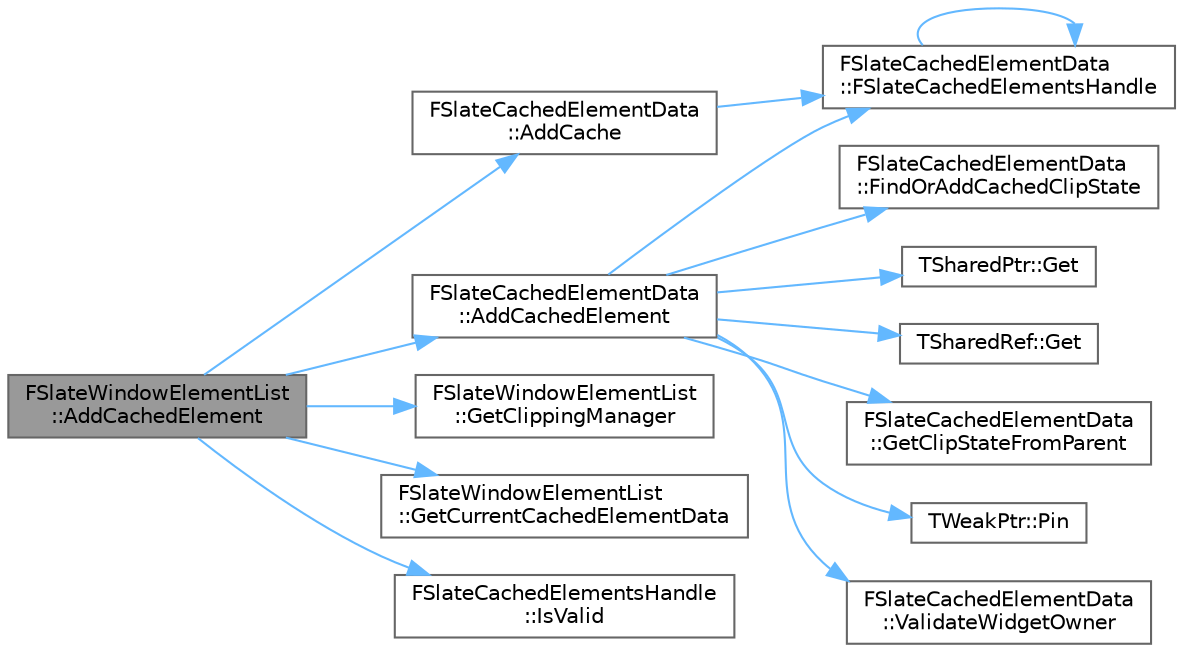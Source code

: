 digraph "FSlateWindowElementList::AddCachedElement"
{
 // INTERACTIVE_SVG=YES
 // LATEX_PDF_SIZE
  bgcolor="transparent";
  edge [fontname=Helvetica,fontsize=10,labelfontname=Helvetica,labelfontsize=10];
  node [fontname=Helvetica,fontsize=10,shape=box,height=0.2,width=0.4];
  rankdir="LR";
  Node1 [id="Node000001",label="FSlateWindowElementList\l::AddCachedElement",height=0.2,width=0.4,color="gray40", fillcolor="grey60", style="filled", fontcolor="black",tooltip="Adds a cached element, generating a new cached list for the widget at the top of the cache if needed."];
  Node1 -> Node2 [id="edge1_Node000001_Node000002",color="steelblue1",style="solid",tooltip=" "];
  Node2 [id="Node000002",label="FSlateCachedElementData\l::AddCache",height=0.2,width=0.4,color="grey40", fillcolor="white", style="filled",URL="$d3/d0f/structFSlateCachedElementData.html#a4585cf68733742cb97f13012d42d5b0f",tooltip="Create a new CachedElementList, occurs when adding a cached element whose top level draw widget is no..."];
  Node2 -> Node3 [id="edge2_Node000002_Node000003",color="steelblue1",style="solid",tooltip=" "];
  Node3 [id="Node000003",label="FSlateCachedElementData\l::FSlateCachedElementsHandle",height=0.2,width=0.4,color="grey40", fillcolor="white", style="filled",URL="$d3/d0f/structFSlateCachedElementData.html#a14caf7297e562e5ce6d871b2c68c0783",tooltip=" "];
  Node3 -> Node3 [id="edge3_Node000003_Node000003",color="steelblue1",style="solid",tooltip=" "];
  Node1 -> Node4 [id="edge4_Node000001_Node000004",color="steelblue1",style="solid",tooltip=" "];
  Node4 [id="Node000004",label="FSlateCachedElementData\l::AddCachedElement",height=0.2,width=0.4,color="grey40", fillcolor="white", style="filled",URL="$d3/d0f/structFSlateCachedElementData.html#add45dd542219541a44a8b4d7bf208579",tooltip=" "];
  Node4 -> Node5 [id="edge5_Node000004_Node000005",color="steelblue1",style="solid",tooltip=" "];
  Node5 [id="Node000005",label="FSlateCachedElementData\l::FindOrAddCachedClipState",height=0.2,width=0.4,color="grey40", fillcolor="white", style="filled",URL="$d3/d0f/structFSlateCachedElementData.html#a466de6257a5baa70ddf424a5f2572c71",tooltip=" "];
  Node4 -> Node3 [id="edge6_Node000004_Node000003",color="steelblue1",style="solid",tooltip=" "];
  Node4 -> Node6 [id="edge7_Node000004_Node000006",color="steelblue1",style="solid",tooltip=" "];
  Node6 [id="Node000006",label="TSharedPtr::Get",height=0.2,width=0.4,color="grey40", fillcolor="white", style="filled",URL="$d8/d2f/classTSharedPtr.html#a34b1891c618f9221537ef6f5edc347a9",tooltip="Returns the object referenced by this pointer, or nullptr if no object is reference."];
  Node4 -> Node7 [id="edge8_Node000004_Node000007",color="steelblue1",style="solid",tooltip=" "];
  Node7 [id="Node000007",label="TSharedRef::Get",height=0.2,width=0.4,color="grey40", fillcolor="white", style="filled",URL="$de/df2/classTSharedRef.html#a69b7bd60134fb963c15d4beb2478f126",tooltip="Returns a C++ reference to the object this shared reference is referencing."];
  Node4 -> Node8 [id="edge9_Node000004_Node000008",color="steelblue1",style="solid",tooltip=" "];
  Node8 [id="Node000008",label="FSlateCachedElementData\l::GetClipStateFromParent",height=0.2,width=0.4,color="grey40", fillcolor="white", style="filled",URL="$d3/d0f/structFSlateCachedElementData.html#a643a6b6d922612efb78913cebba9c0fa",tooltip=" "];
  Node4 -> Node9 [id="edge10_Node000004_Node000009",color="steelblue1",style="solid",tooltip=" "];
  Node9 [id="Node000009",label="TWeakPtr::Pin",height=0.2,width=0.4,color="grey40", fillcolor="white", style="filled",URL="$da/d84/classTWeakPtr.html#a6c47ad47977109111aabd164077af6bd",tooltip="Converts this weak pointer to a shared pointer that you can use to access the object (if it hasn't ex..."];
  Node4 -> Node10 [id="edge11_Node000004_Node000010",color="steelblue1",style="solid",tooltip=" "];
  Node10 [id="Node000010",label="FSlateCachedElementData\l::ValidateWidgetOwner",height=0.2,width=0.4,color="grey40", fillcolor="white", style="filled",URL="$d3/d0f/structFSlateCachedElementData.html#ae8c8b7c09b9234e3079aee7d2f4ea4b4",tooltip=" "];
  Node1 -> Node11 [id="edge12_Node000001_Node000011",color="steelblue1",style="solid",tooltip=" "];
  Node11 [id="Node000011",label="FSlateWindowElementList\l::GetClippingManager",height=0.2,width=0.4,color="grey40", fillcolor="white", style="filled",URL="$d0/d2e/classFSlateWindowElementList.html#aa24a1b7a09ca4955c3581c84c06141e8",tooltip=" "];
  Node1 -> Node12 [id="edge13_Node000001_Node000012",color="steelblue1",style="solid",tooltip=" "];
  Node12 [id="Node000012",label="FSlateWindowElementList\l::GetCurrentCachedElementData",height=0.2,width=0.4,color="grey40", fillcolor="white", style="filled",URL="$d0/d2e/classFSlateWindowElementList.html#a232f6f4fcaf03eefa14cfe9bdfa9fb86",tooltip=" "];
  Node1 -> Node13 [id="edge14_Node000001_Node000013",color="steelblue1",style="solid",tooltip=" "];
  Node13 [id="Node000013",label="FSlateCachedElementsHandle\l::IsValid",height=0.2,width=0.4,color="grey40", fillcolor="white", style="filled",URL="$d9/d80/structFSlateCachedElementsHandle.html#aeff727bc1d354d94691e8cfc9d0b5b0e",tooltip=" "];
}

